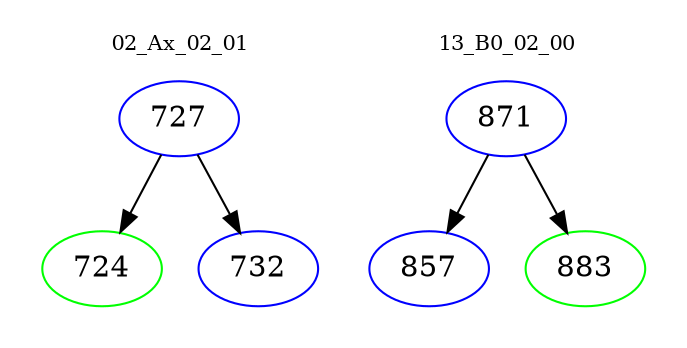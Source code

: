 digraph{
subgraph cluster_0 {
color = white
label = "02_Ax_02_01";
fontsize=10;
T0_727 [label="727", color="blue"]
T0_727 -> T0_724 [color="black"]
T0_724 [label="724", color="green"]
T0_727 -> T0_732 [color="black"]
T0_732 [label="732", color="blue"]
}
subgraph cluster_1 {
color = white
label = "13_B0_02_00";
fontsize=10;
T1_871 [label="871", color="blue"]
T1_871 -> T1_857 [color="black"]
T1_857 [label="857", color="blue"]
T1_871 -> T1_883 [color="black"]
T1_883 [label="883", color="green"]
}
}
